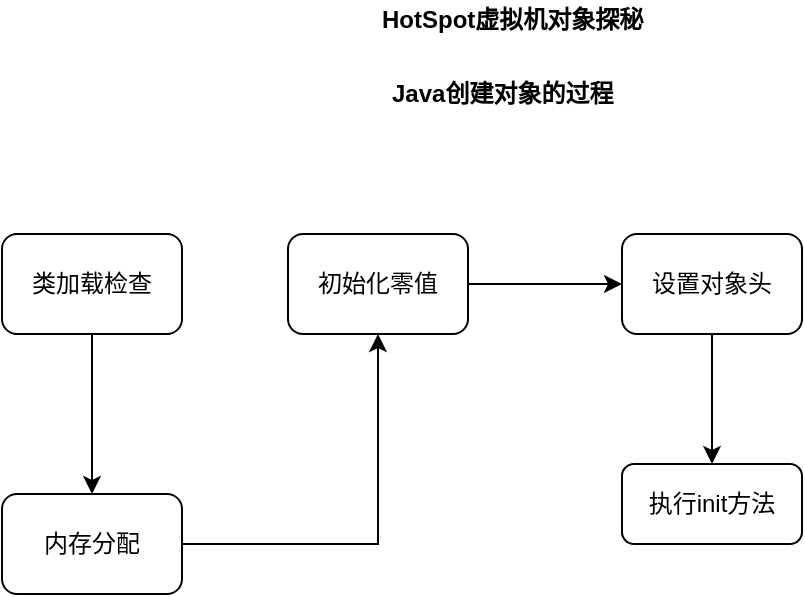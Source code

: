 <mxfile version="10.7.4" type="github"><diagram id="BigZ7SwCWBI1qwG1c5RW" name="第 1 页"><mxGraphModel dx="482" dy="612" grid="1" gridSize="10" guides="1" tooltips="1" connect="1" arrows="1" fold="1" page="1" pageScale="1" pageWidth="3300" pageHeight="4681" math="0" shadow="0"><root><mxCell id="0"/><mxCell id="1" parent="0"/><mxCell id="L7tYQNl-EvukudTt4U_1-1" value="&lt;b&gt;HotSpot虚拟机对象探秘&lt;/b&gt;" style="text;html=1;resizable=0;points=[];autosize=1;align=left;verticalAlign=top;spacingTop=-4;" vertex="1" parent="1"><mxGeometry x="258" y="163" width="150" height="20" as="geometry"/></mxCell><mxCell id="L7tYQNl-EvukudTt4U_1-2" value="&lt;b&gt;Java创建对象的过程&lt;/b&gt;" style="text;html=1;resizable=0;points=[];autosize=1;align=left;verticalAlign=top;spacingTop=-4;" vertex="1" parent="1"><mxGeometry x="263" y="200" width="130" height="20" as="geometry"/></mxCell><mxCell id="L7tYQNl-EvukudTt4U_1-15" value="" style="edgeStyle=orthogonalEdgeStyle;rounded=0;orthogonalLoop=1;jettySize=auto;html=1;" edge="1" parent="1" source="L7tYQNl-EvukudTt4U_1-5" target="L7tYQNl-EvukudTt4U_1-14"><mxGeometry relative="1" as="geometry"/></mxCell><mxCell id="L7tYQNl-EvukudTt4U_1-5" value="类加载检查" style="rounded=1;whiteSpace=wrap;html=1;" vertex="1" parent="1"><mxGeometry x="70" y="280" width="90" height="50" as="geometry"/></mxCell><mxCell id="L7tYQNl-EvukudTt4U_1-17" value="" style="edgeStyle=orthogonalEdgeStyle;rounded=0;orthogonalLoop=1;jettySize=auto;html=1;" edge="1" parent="1" source="L7tYQNl-EvukudTt4U_1-14" target="L7tYQNl-EvukudTt4U_1-16"><mxGeometry relative="1" as="geometry"/></mxCell><mxCell id="L7tYQNl-EvukudTt4U_1-14" value="内存分配" style="rounded=1;whiteSpace=wrap;html=1;" vertex="1" parent="1"><mxGeometry x="70" y="410" width="90" height="50" as="geometry"/></mxCell><mxCell id="L7tYQNl-EvukudTt4U_1-19" value="" style="edgeStyle=orthogonalEdgeStyle;rounded=0;orthogonalLoop=1;jettySize=auto;html=1;" edge="1" parent="1" source="L7tYQNl-EvukudTt4U_1-16" target="L7tYQNl-EvukudTt4U_1-18"><mxGeometry relative="1" as="geometry"/></mxCell><mxCell id="L7tYQNl-EvukudTt4U_1-16" value="初始化零值" style="rounded=1;whiteSpace=wrap;html=1;" vertex="1" parent="1"><mxGeometry x="213" y="280" width="90" height="50" as="geometry"/></mxCell><mxCell id="L7tYQNl-EvukudTt4U_1-21" value="" style="edgeStyle=orthogonalEdgeStyle;rounded=0;orthogonalLoop=1;jettySize=auto;html=1;" edge="1" parent="1" source="L7tYQNl-EvukudTt4U_1-18" target="L7tYQNl-EvukudTt4U_1-20"><mxGeometry relative="1" as="geometry"/></mxCell><mxCell id="L7tYQNl-EvukudTt4U_1-18" value="设置对象头" style="rounded=1;whiteSpace=wrap;html=1;" vertex="1" parent="1"><mxGeometry x="380" y="280" width="90" height="50" as="geometry"/></mxCell><mxCell id="L7tYQNl-EvukudTt4U_1-20" value="执行init方法" style="rounded=1;whiteSpace=wrap;html=1;" vertex="1" parent="1"><mxGeometry x="380" y="395" width="90" height="40" as="geometry"/></mxCell></root></mxGraphModel></diagram></mxfile>